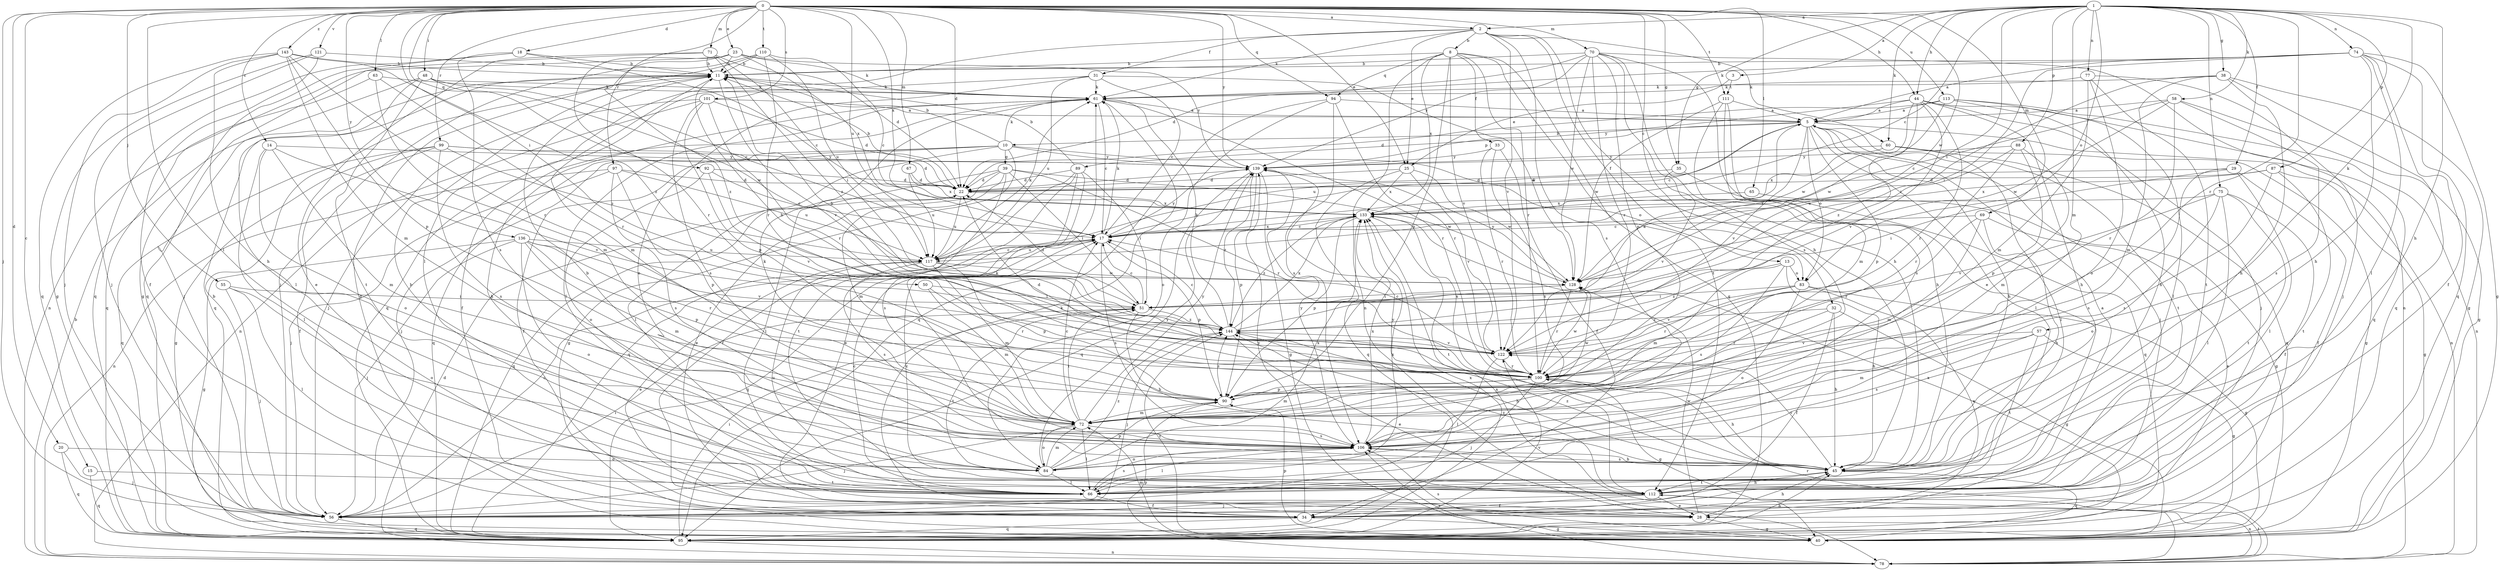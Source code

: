 strict digraph  {
0;
1;
2;
3;
5;
8;
10;
11;
13;
14;
15;
17;
18;
20;
22;
23;
25;
28;
29;
31;
32;
33;
34;
35;
38;
39;
40;
44;
45;
48;
50;
51;
55;
56;
57;
58;
60;
61;
63;
65;
66;
67;
69;
70;
71;
72;
74;
75;
77;
78;
83;
84;
87;
88;
89;
90;
92;
94;
95;
97;
99;
100;
101;
106;
110;
111;
112;
113;
117;
121;
122;
128;
133;
136;
139;
143;
144;
0 -> 2  [label=a];
0 -> 13  [label=c];
0 -> 14  [label=c];
0 -> 15  [label=c];
0 -> 18  [label=d];
0 -> 20  [label=d];
0 -> 22  [label=d];
0 -> 23  [label=e];
0 -> 25  [label=e];
0 -> 35  [label=g];
0 -> 44  [label=h];
0 -> 48  [label=i];
0 -> 50  [label=i];
0 -> 55  [label=j];
0 -> 56  [label=j];
0 -> 63  [label=l];
0 -> 65  [label=l];
0 -> 66  [label=l];
0 -> 67  [label=m];
0 -> 69  [label=m];
0 -> 70  [label=m];
0 -> 71  [label=m];
0 -> 92  [label=q];
0 -> 94  [label=q];
0 -> 97  [label=r];
0 -> 99  [label=r];
0 -> 101  [label=s];
0 -> 110  [label=t];
0 -> 111  [label=t];
0 -> 113  [label=u];
0 -> 117  [label=u];
0 -> 121  [label=v];
0 -> 128  [label=w];
0 -> 133  [label=x];
0 -> 136  [label=y];
0 -> 139  [label=y];
0 -> 143  [label=z];
1 -> 2  [label=a];
1 -> 3  [label=a];
1 -> 17  [label=c];
1 -> 29  [label=f];
1 -> 35  [label=g];
1 -> 38  [label=g];
1 -> 44  [label=h];
1 -> 45  [label=h];
1 -> 51  [label=i];
1 -> 57  [label=k];
1 -> 58  [label=k];
1 -> 60  [label=k];
1 -> 72  [label=m];
1 -> 74  [label=n];
1 -> 75  [label=n];
1 -> 77  [label=n];
1 -> 83  [label=o];
1 -> 87  [label=p];
1 -> 88  [label=p];
1 -> 100  [label=r];
2 -> 8  [label=b];
2 -> 25  [label=e];
2 -> 31  [label=f];
2 -> 32  [label=f];
2 -> 45  [label=h];
2 -> 60  [label=k];
2 -> 61  [label=k];
2 -> 66  [label=l];
2 -> 106  [label=s];
2 -> 122  [label=v];
3 -> 25  [label=e];
3 -> 111  [label=t];
5 -> 10  [label=b];
5 -> 17  [label=c];
5 -> 45  [label=h];
5 -> 56  [label=j];
5 -> 66  [label=l];
5 -> 78  [label=n];
5 -> 83  [label=o];
5 -> 89  [label=p];
5 -> 90  [label=p];
5 -> 112  [label=t];
5 -> 117  [label=u];
5 -> 122  [label=v];
8 -> 11  [label=b];
8 -> 33  [label=f];
8 -> 78  [label=n];
8 -> 90  [label=p];
8 -> 94  [label=q];
8 -> 95  [label=q];
8 -> 100  [label=r];
8 -> 112  [label=t];
8 -> 122  [label=v];
8 -> 133  [label=x];
10 -> 11  [label=b];
10 -> 34  [label=f];
10 -> 39  [label=g];
10 -> 40  [label=g];
10 -> 56  [label=j];
10 -> 61  [label=k];
10 -> 66  [label=l];
10 -> 83  [label=o];
10 -> 95  [label=q];
10 -> 139  [label=y];
11 -> 61  [label=k];
11 -> 72  [label=m];
11 -> 95  [label=q];
11 -> 122  [label=v];
13 -> 45  [label=h];
13 -> 72  [label=m];
13 -> 83  [label=o];
13 -> 106  [label=s];
13 -> 144  [label=z];
14 -> 66  [label=l];
14 -> 72  [label=m];
14 -> 84  [label=o];
14 -> 122  [label=v];
14 -> 139  [label=y];
15 -> 95  [label=q];
15 -> 112  [label=t];
17 -> 61  [label=k];
17 -> 90  [label=p];
17 -> 95  [label=q];
17 -> 106  [label=s];
17 -> 117  [label=u];
17 -> 133  [label=x];
17 -> 139  [label=y];
18 -> 11  [label=b];
18 -> 17  [label=c];
18 -> 40  [label=g];
18 -> 95  [label=q];
18 -> 106  [label=s];
20 -> 56  [label=j];
20 -> 84  [label=o];
20 -> 95  [label=q];
22 -> 11  [label=b];
22 -> 95  [label=q];
22 -> 117  [label=u];
22 -> 133  [label=x];
23 -> 11  [label=b];
23 -> 61  [label=k];
23 -> 78  [label=n];
23 -> 100  [label=r];
23 -> 133  [label=x];
23 -> 139  [label=y];
23 -> 144  [label=z];
25 -> 22  [label=d];
25 -> 95  [label=q];
25 -> 122  [label=v];
25 -> 128  [label=w];
25 -> 133  [label=x];
28 -> 40  [label=g];
28 -> 45  [label=h];
28 -> 61  [label=k];
28 -> 128  [label=w];
29 -> 22  [label=d];
29 -> 34  [label=f];
29 -> 51  [label=i];
29 -> 66  [label=l];
29 -> 106  [label=s];
31 -> 17  [label=c];
31 -> 61  [label=k];
31 -> 84  [label=o];
31 -> 95  [label=q];
31 -> 117  [label=u];
31 -> 128  [label=w];
32 -> 34  [label=f];
32 -> 40  [label=g];
32 -> 45  [label=h];
32 -> 100  [label=r];
32 -> 144  [label=z];
33 -> 34  [label=f];
33 -> 100  [label=r];
33 -> 106  [label=s];
33 -> 139  [label=y];
34 -> 40  [label=g];
34 -> 95  [label=q];
34 -> 139  [label=y];
35 -> 22  [label=d];
35 -> 95  [label=q];
35 -> 122  [label=v];
38 -> 40  [label=g];
38 -> 45  [label=h];
38 -> 51  [label=i];
38 -> 61  [label=k];
38 -> 72  [label=m];
38 -> 95  [label=q];
39 -> 22  [label=d];
39 -> 28  [label=e];
39 -> 51  [label=i];
39 -> 66  [label=l];
39 -> 72  [label=m];
39 -> 100  [label=r];
39 -> 112  [label=t];
39 -> 128  [label=w];
40 -> 72  [label=m];
40 -> 90  [label=p];
40 -> 106  [label=s];
40 -> 133  [label=x];
40 -> 144  [label=z];
44 -> 5  [label=a];
44 -> 45  [label=h];
44 -> 56  [label=j];
44 -> 95  [label=q];
44 -> 100  [label=r];
44 -> 122  [label=v];
44 -> 128  [label=w];
44 -> 139  [label=y];
44 -> 144  [label=z];
45 -> 11  [label=b];
45 -> 95  [label=q];
45 -> 106  [label=s];
45 -> 112  [label=t];
45 -> 122  [label=v];
45 -> 139  [label=y];
45 -> 144  [label=z];
48 -> 17  [label=c];
48 -> 56  [label=j];
48 -> 61  [label=k];
48 -> 66  [label=l];
48 -> 112  [label=t];
48 -> 128  [label=w];
50 -> 51  [label=i];
50 -> 72  [label=m];
50 -> 100  [label=r];
51 -> 17  [label=c];
51 -> 22  [label=d];
51 -> 45  [label=h];
51 -> 112  [label=t];
51 -> 144  [label=z];
55 -> 51  [label=i];
55 -> 56  [label=j];
55 -> 66  [label=l];
55 -> 84  [label=o];
56 -> 11  [label=b];
56 -> 17  [label=c];
56 -> 51  [label=i];
56 -> 95  [label=q];
57 -> 40  [label=g];
57 -> 72  [label=m];
57 -> 106  [label=s];
57 -> 112  [label=t];
57 -> 122  [label=v];
58 -> 5  [label=a];
58 -> 17  [label=c];
58 -> 40  [label=g];
58 -> 100  [label=r];
58 -> 106  [label=s];
58 -> 128  [label=w];
60 -> 40  [label=g];
60 -> 66  [label=l];
60 -> 95  [label=q];
60 -> 133  [label=x];
60 -> 139  [label=y];
61 -> 5  [label=a];
61 -> 17  [label=c];
61 -> 34  [label=f];
61 -> 66  [label=l];
61 -> 100  [label=r];
63 -> 61  [label=k];
63 -> 72  [label=m];
63 -> 95  [label=q];
63 -> 100  [label=r];
65 -> 40  [label=g];
65 -> 133  [label=x];
66 -> 17  [label=c];
66 -> 34  [label=f];
66 -> 61  [label=k];
66 -> 106  [label=s];
66 -> 133  [label=x];
67 -> 22  [label=d];
67 -> 117  [label=u];
67 -> 133  [label=x];
69 -> 17  [label=c];
69 -> 28  [label=e];
69 -> 45  [label=h];
69 -> 72  [label=m];
69 -> 100  [label=r];
70 -> 11  [label=b];
70 -> 22  [label=d];
70 -> 28  [label=e];
70 -> 45  [label=h];
70 -> 78  [label=n];
70 -> 90  [label=p];
70 -> 100  [label=r];
70 -> 106  [label=s];
70 -> 128  [label=w];
70 -> 139  [label=y];
71 -> 11  [label=b];
71 -> 22  [label=d];
71 -> 28  [label=e];
71 -> 51  [label=i];
71 -> 95  [label=q];
71 -> 144  [label=z];
72 -> 17  [label=c];
72 -> 51  [label=i];
72 -> 56  [label=j];
72 -> 61  [label=k];
72 -> 66  [label=l];
72 -> 84  [label=o];
72 -> 106  [label=s];
72 -> 139  [label=y];
74 -> 5  [label=a];
74 -> 11  [label=b];
74 -> 34  [label=f];
74 -> 40  [label=g];
74 -> 45  [label=h];
74 -> 51  [label=i];
74 -> 61  [label=k];
74 -> 66  [label=l];
74 -> 95  [label=q];
75 -> 34  [label=f];
75 -> 66  [label=l];
75 -> 84  [label=o];
75 -> 112  [label=t];
75 -> 122  [label=v];
75 -> 133  [label=x];
77 -> 56  [label=j];
77 -> 61  [label=k];
77 -> 72  [label=m];
77 -> 84  [label=o];
77 -> 112  [label=t];
78 -> 11  [label=b];
78 -> 22  [label=d];
78 -> 90  [label=p];
78 -> 100  [label=r];
78 -> 106  [label=s];
78 -> 112  [label=t];
78 -> 133  [label=x];
83 -> 28  [label=e];
83 -> 40  [label=g];
83 -> 51  [label=i];
83 -> 84  [label=o];
83 -> 100  [label=r];
83 -> 122  [label=v];
84 -> 66  [label=l];
84 -> 72  [label=m];
84 -> 90  [label=p];
84 -> 133  [label=x];
84 -> 139  [label=y];
84 -> 144  [label=z];
87 -> 22  [label=d];
87 -> 40  [label=g];
87 -> 106  [label=s];
87 -> 112  [label=t];
87 -> 133  [label=x];
88 -> 72  [label=m];
88 -> 90  [label=p];
88 -> 100  [label=r];
88 -> 117  [label=u];
88 -> 139  [label=y];
89 -> 11  [label=b];
89 -> 22  [label=d];
89 -> 28  [label=e];
89 -> 34  [label=f];
89 -> 51  [label=i];
89 -> 95  [label=q];
89 -> 106  [label=s];
90 -> 72  [label=m];
90 -> 128  [label=w];
90 -> 144  [label=z];
92 -> 17  [label=c];
92 -> 22  [label=d];
92 -> 84  [label=o];
92 -> 122  [label=v];
94 -> 5  [label=a];
94 -> 84  [label=o];
94 -> 95  [label=q];
94 -> 100  [label=r];
94 -> 106  [label=s];
95 -> 45  [label=h];
95 -> 51  [label=i];
95 -> 78  [label=n];
95 -> 122  [label=v];
95 -> 133  [label=x];
97 -> 22  [label=d];
97 -> 56  [label=j];
97 -> 78  [label=n];
97 -> 90  [label=p];
97 -> 106  [label=s];
97 -> 117  [label=u];
99 -> 22  [label=d];
99 -> 34  [label=f];
99 -> 40  [label=g];
99 -> 95  [label=q];
99 -> 106  [label=s];
99 -> 117  [label=u];
99 -> 139  [label=y];
100 -> 22  [label=d];
100 -> 40  [label=g];
100 -> 45  [label=h];
100 -> 56  [label=j];
100 -> 72  [label=m];
100 -> 90  [label=p];
100 -> 128  [label=w];
100 -> 133  [label=x];
101 -> 5  [label=a];
101 -> 22  [label=d];
101 -> 56  [label=j];
101 -> 78  [label=n];
101 -> 90  [label=p];
101 -> 100  [label=r];
101 -> 106  [label=s];
106 -> 45  [label=h];
106 -> 61  [label=k];
106 -> 66  [label=l];
106 -> 84  [label=o];
106 -> 133  [label=x];
106 -> 139  [label=y];
110 -> 11  [label=b];
110 -> 17  [label=c];
110 -> 40  [label=g];
110 -> 56  [label=j];
110 -> 100  [label=r];
110 -> 117  [label=u];
111 -> 5  [label=a];
111 -> 45  [label=h];
111 -> 72  [label=m];
111 -> 106  [label=s];
111 -> 128  [label=w];
112 -> 5  [label=a];
112 -> 11  [label=b];
112 -> 17  [label=c];
112 -> 28  [label=e];
112 -> 34  [label=f];
112 -> 45  [label=h];
112 -> 56  [label=j];
112 -> 78  [label=n];
112 -> 117  [label=u];
112 -> 144  [label=z];
113 -> 5  [label=a];
113 -> 22  [label=d];
113 -> 45  [label=h];
113 -> 66  [label=l];
113 -> 78  [label=n];
113 -> 128  [label=w];
117 -> 17  [label=c];
117 -> 28  [label=e];
117 -> 61  [label=k];
117 -> 72  [label=m];
117 -> 90  [label=p];
117 -> 106  [label=s];
117 -> 128  [label=w];
121 -> 11  [label=b];
121 -> 34  [label=f];
121 -> 40  [label=g];
121 -> 56  [label=j];
122 -> 11  [label=b];
122 -> 17  [label=c];
122 -> 66  [label=l];
122 -> 100  [label=r];
128 -> 51  [label=i];
128 -> 100  [label=r];
128 -> 139  [label=y];
133 -> 17  [label=c];
133 -> 90  [label=p];
133 -> 112  [label=t];
133 -> 144  [label=z];
136 -> 40  [label=g];
136 -> 56  [label=j];
136 -> 72  [label=m];
136 -> 84  [label=o];
136 -> 90  [label=p];
136 -> 100  [label=r];
136 -> 117  [label=u];
136 -> 122  [label=v];
139 -> 22  [label=d];
139 -> 40  [label=g];
139 -> 90  [label=p];
139 -> 95  [label=q];
139 -> 144  [label=z];
143 -> 11  [label=b];
143 -> 45  [label=h];
143 -> 56  [label=j];
143 -> 72  [label=m];
143 -> 90  [label=p];
143 -> 95  [label=q];
143 -> 100  [label=r];
143 -> 144  [label=z];
144 -> 5  [label=a];
144 -> 11  [label=b];
144 -> 17  [label=c];
144 -> 28  [label=e];
144 -> 45  [label=h];
144 -> 56  [label=j];
144 -> 61  [label=k];
144 -> 122  [label=v];
144 -> 133  [label=x];
}
